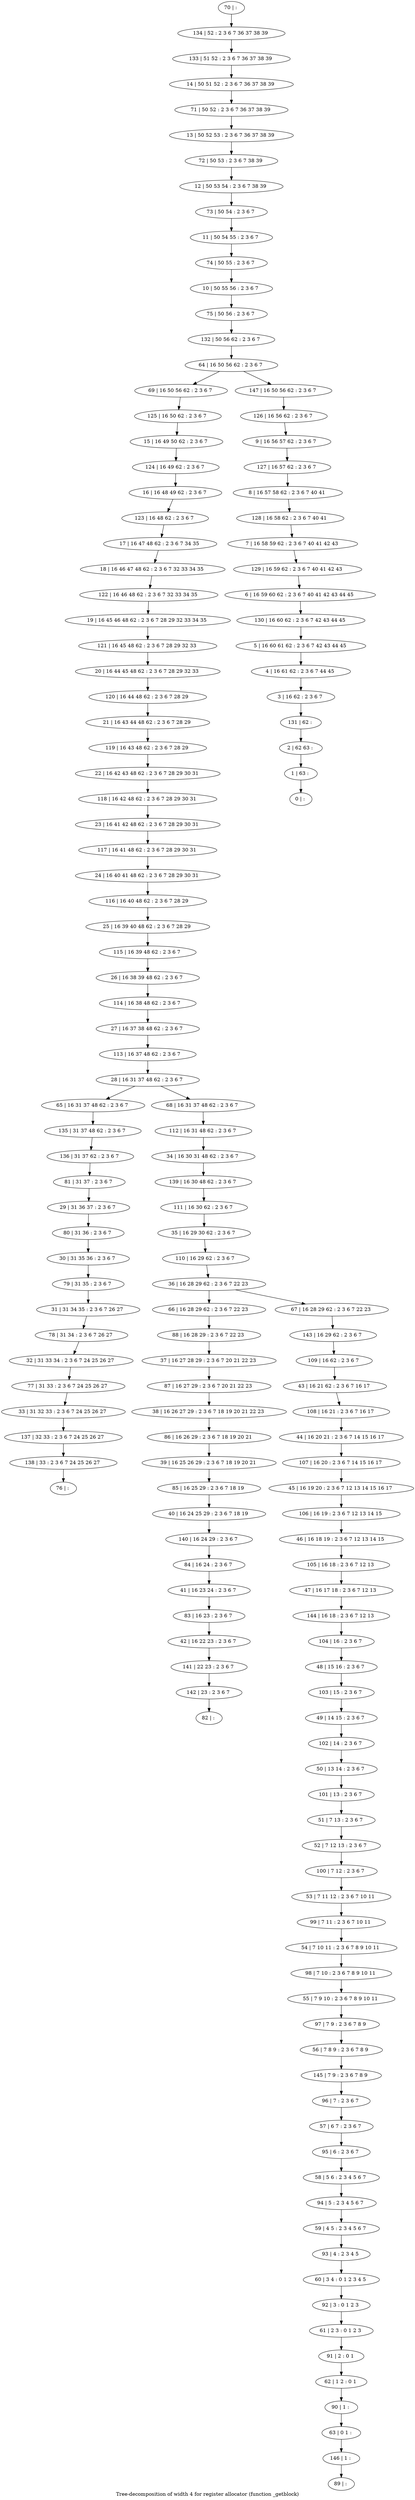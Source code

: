digraph G {
graph [label="Tree-decomposition of width 4 for register allocator (function _getblock)"]
0[label="0 | : "];
1[label="1 | 63 : "];
2[label="2 | 62 63 : "];
3[label="3 | 16 62 : 2 3 6 7 "];
4[label="4 | 16 61 62 : 2 3 6 7 44 45 "];
5[label="5 | 16 60 61 62 : 2 3 6 7 42 43 44 45 "];
6[label="6 | 16 59 60 62 : 2 3 6 7 40 41 42 43 44 45 "];
7[label="7 | 16 58 59 62 : 2 3 6 7 40 41 42 43 "];
8[label="8 | 16 57 58 62 : 2 3 6 7 40 41 "];
9[label="9 | 16 56 57 62 : 2 3 6 7 "];
10[label="10 | 50 55 56 : 2 3 6 7 "];
11[label="11 | 50 54 55 : 2 3 6 7 "];
12[label="12 | 50 53 54 : 2 3 6 7 38 39 "];
13[label="13 | 50 52 53 : 2 3 6 7 36 37 38 39 "];
14[label="14 | 50 51 52 : 2 3 6 7 36 37 38 39 "];
15[label="15 | 16 49 50 62 : 2 3 6 7 "];
16[label="16 | 16 48 49 62 : 2 3 6 7 "];
17[label="17 | 16 47 48 62 : 2 3 6 7 34 35 "];
18[label="18 | 16 46 47 48 62 : 2 3 6 7 32 33 34 35 "];
19[label="19 | 16 45 46 48 62 : 2 3 6 7 28 29 32 33 34 35 "];
20[label="20 | 16 44 45 48 62 : 2 3 6 7 28 29 32 33 "];
21[label="21 | 16 43 44 48 62 : 2 3 6 7 28 29 "];
22[label="22 | 16 42 43 48 62 : 2 3 6 7 28 29 30 31 "];
23[label="23 | 16 41 42 48 62 : 2 3 6 7 28 29 30 31 "];
24[label="24 | 16 40 41 48 62 : 2 3 6 7 28 29 30 31 "];
25[label="25 | 16 39 40 48 62 : 2 3 6 7 28 29 "];
26[label="26 | 16 38 39 48 62 : 2 3 6 7 "];
27[label="27 | 16 37 38 48 62 : 2 3 6 7 "];
28[label="28 | 16 31 37 48 62 : 2 3 6 7 "];
29[label="29 | 31 36 37 : 2 3 6 7 "];
30[label="30 | 31 35 36 : 2 3 6 7 "];
31[label="31 | 31 34 35 : 2 3 6 7 26 27 "];
32[label="32 | 31 33 34 : 2 3 6 7 24 25 26 27 "];
33[label="33 | 31 32 33 : 2 3 6 7 24 25 26 27 "];
34[label="34 | 16 30 31 48 62 : 2 3 6 7 "];
35[label="35 | 16 29 30 62 : 2 3 6 7 "];
36[label="36 | 16 28 29 62 : 2 3 6 7 22 23 "];
37[label="37 | 16 27 28 29 : 2 3 6 7 20 21 22 23 "];
38[label="38 | 16 26 27 29 : 2 3 6 7 18 19 20 21 22 23 "];
39[label="39 | 16 25 26 29 : 2 3 6 7 18 19 20 21 "];
40[label="40 | 16 24 25 29 : 2 3 6 7 18 19 "];
41[label="41 | 16 23 24 : 2 3 6 7 "];
42[label="42 | 16 22 23 : 2 3 6 7 "];
43[label="43 | 16 21 62 : 2 3 6 7 16 17 "];
44[label="44 | 16 20 21 : 2 3 6 7 14 15 16 17 "];
45[label="45 | 16 19 20 : 2 3 6 7 12 13 14 15 16 17 "];
46[label="46 | 16 18 19 : 2 3 6 7 12 13 14 15 "];
47[label="47 | 16 17 18 : 2 3 6 7 12 13 "];
48[label="48 | 15 16 : 2 3 6 7 "];
49[label="49 | 14 15 : 2 3 6 7 "];
50[label="50 | 13 14 : 2 3 6 7 "];
51[label="51 | 7 13 : 2 3 6 7 "];
52[label="52 | 7 12 13 : 2 3 6 7 "];
53[label="53 | 7 11 12 : 2 3 6 7 10 11 "];
54[label="54 | 7 10 11 : 2 3 6 7 8 9 10 11 "];
55[label="55 | 7 9 10 : 2 3 6 7 8 9 10 11 "];
56[label="56 | 7 8 9 : 2 3 6 7 8 9 "];
57[label="57 | 6 7 : 2 3 6 7 "];
58[label="58 | 5 6 : 2 3 4 5 6 7 "];
59[label="59 | 4 5 : 2 3 4 5 6 7 "];
60[label="60 | 3 4 : 0 1 2 3 4 5 "];
61[label="61 | 2 3 : 0 1 2 3 "];
62[label="62 | 1 2 : 0 1 "];
63[label="63 | 0 1 : "];
64[label="64 | 16 50 56 62 : 2 3 6 7 "];
65[label="65 | 16 31 37 48 62 : 2 3 6 7 "];
66[label="66 | 16 28 29 62 : 2 3 6 7 22 23 "];
67[label="67 | 16 28 29 62 : 2 3 6 7 22 23 "];
68[label="68 | 16 31 37 48 62 : 2 3 6 7 "];
69[label="69 | 16 50 56 62 : 2 3 6 7 "];
70[label="70 | : "];
71[label="71 | 50 52 : 2 3 6 7 36 37 38 39 "];
72[label="72 | 50 53 : 2 3 6 7 38 39 "];
73[label="73 | 50 54 : 2 3 6 7 "];
74[label="74 | 50 55 : 2 3 6 7 "];
75[label="75 | 50 56 : 2 3 6 7 "];
76[label="76 | : "];
77[label="77 | 31 33 : 2 3 6 7 24 25 26 27 "];
78[label="78 | 31 34 : 2 3 6 7 26 27 "];
79[label="79 | 31 35 : 2 3 6 7 "];
80[label="80 | 31 36 : 2 3 6 7 "];
81[label="81 | 31 37 : 2 3 6 7 "];
82[label="82 | : "];
83[label="83 | 16 23 : 2 3 6 7 "];
84[label="84 | 16 24 : 2 3 6 7 "];
85[label="85 | 16 25 29 : 2 3 6 7 18 19 "];
86[label="86 | 16 26 29 : 2 3 6 7 18 19 20 21 "];
87[label="87 | 16 27 29 : 2 3 6 7 20 21 22 23 "];
88[label="88 | 16 28 29 : 2 3 6 7 22 23 "];
89[label="89 | : "];
90[label="90 | 1 : "];
91[label="91 | 2 : 0 1 "];
92[label="92 | 3 : 0 1 2 3 "];
93[label="93 | 4 : 2 3 4 5 "];
94[label="94 | 5 : 2 3 4 5 6 7 "];
95[label="95 | 6 : 2 3 6 7 "];
96[label="96 | 7 : 2 3 6 7 "];
97[label="97 | 7 9 : 2 3 6 7 8 9 "];
98[label="98 | 7 10 : 2 3 6 7 8 9 10 11 "];
99[label="99 | 7 11 : 2 3 6 7 10 11 "];
100[label="100 | 7 12 : 2 3 6 7 "];
101[label="101 | 13 : 2 3 6 7 "];
102[label="102 | 14 : 2 3 6 7 "];
103[label="103 | 15 : 2 3 6 7 "];
104[label="104 | 16 : 2 3 6 7 "];
105[label="105 | 16 18 : 2 3 6 7 12 13 "];
106[label="106 | 16 19 : 2 3 6 7 12 13 14 15 "];
107[label="107 | 16 20 : 2 3 6 7 14 15 16 17 "];
108[label="108 | 16 21 : 2 3 6 7 16 17 "];
109[label="109 | 16 62 : 2 3 6 7 "];
110[label="110 | 16 29 62 : 2 3 6 7 "];
111[label="111 | 16 30 62 : 2 3 6 7 "];
112[label="112 | 16 31 48 62 : 2 3 6 7 "];
113[label="113 | 16 37 48 62 : 2 3 6 7 "];
114[label="114 | 16 38 48 62 : 2 3 6 7 "];
115[label="115 | 16 39 48 62 : 2 3 6 7 "];
116[label="116 | 16 40 48 62 : 2 3 6 7 28 29 "];
117[label="117 | 16 41 48 62 : 2 3 6 7 28 29 30 31 "];
118[label="118 | 16 42 48 62 : 2 3 6 7 28 29 30 31 "];
119[label="119 | 16 43 48 62 : 2 3 6 7 28 29 "];
120[label="120 | 16 44 48 62 : 2 3 6 7 28 29 "];
121[label="121 | 16 45 48 62 : 2 3 6 7 28 29 32 33 "];
122[label="122 | 16 46 48 62 : 2 3 6 7 32 33 34 35 "];
123[label="123 | 16 48 62 : 2 3 6 7 "];
124[label="124 | 16 49 62 : 2 3 6 7 "];
125[label="125 | 16 50 62 : 2 3 6 7 "];
126[label="126 | 16 56 62 : 2 3 6 7 "];
127[label="127 | 16 57 62 : 2 3 6 7 "];
128[label="128 | 16 58 62 : 2 3 6 7 40 41 "];
129[label="129 | 16 59 62 : 2 3 6 7 40 41 42 43 "];
130[label="130 | 16 60 62 : 2 3 6 7 42 43 44 45 "];
131[label="131 | 62 : "];
132[label="132 | 50 56 62 : 2 3 6 7 "];
133[label="133 | 51 52 : 2 3 6 7 36 37 38 39 "];
134[label="134 | 52 : 2 3 6 7 36 37 38 39 "];
135[label="135 | 31 37 48 62 : 2 3 6 7 "];
136[label="136 | 31 37 62 : 2 3 6 7 "];
137[label="137 | 32 33 : 2 3 6 7 24 25 26 27 "];
138[label="138 | 33 : 2 3 6 7 24 25 26 27 "];
139[label="139 | 16 30 48 62 : 2 3 6 7 "];
140[label="140 | 16 24 29 : 2 3 6 7 "];
141[label="141 | 22 23 : 2 3 6 7 "];
142[label="142 | 23 : 2 3 6 7 "];
143[label="143 | 16 29 62 : 2 3 6 7 "];
144[label="144 | 16 18 : 2 3 6 7 12 13 "];
145[label="145 | 7 9 : 2 3 6 7 8 9 "];
146[label="146 | 1 : "];
147[label="147 | 16 50 56 62 : 2 3 6 7 "];
17->18 ;
51->52 ;
28->65 ;
36->66 ;
36->67 ;
28->68 ;
77->33 ;
32->77 ;
78->32 ;
31->78 ;
79->31 ;
30->79 ;
80->30 ;
29->80 ;
81->29 ;
83->42 ;
41->83 ;
84->41 ;
85->40 ;
39->85 ;
86->39 ;
38->86 ;
87->38 ;
37->87 ;
88->37 ;
66->88 ;
90->63 ;
62->90 ;
91->62 ;
61->91 ;
92->61 ;
60->92 ;
93->60 ;
59->93 ;
94->59 ;
58->94 ;
95->58 ;
57->95 ;
96->57 ;
97->56 ;
55->97 ;
98->55 ;
54->98 ;
99->54 ;
53->99 ;
100->53 ;
52->100 ;
101->51 ;
50->101 ;
102->50 ;
49->102 ;
103->49 ;
48->103 ;
104->48 ;
105->47 ;
46->105 ;
106->46 ;
45->106 ;
107->45 ;
44->107 ;
108->44 ;
43->108 ;
109->43 ;
110->36 ;
35->110 ;
111->35 ;
112->34 ;
68->112 ;
113->28 ;
27->113 ;
114->27 ;
26->114 ;
115->26 ;
25->115 ;
116->25 ;
24->116 ;
117->24 ;
23->117 ;
118->23 ;
22->118 ;
119->22 ;
21->119 ;
120->21 ;
20->120 ;
121->20 ;
19->121 ;
122->19 ;
18->122 ;
123->17 ;
16->123 ;
124->16 ;
15->124 ;
125->15 ;
69->125 ;
65->135 ;
136->81 ;
135->136 ;
33->137 ;
138->76 ;
137->138 ;
139->111 ;
34->139 ;
140->84 ;
40->140 ;
42->141 ;
142->82 ;
141->142 ;
143->109 ;
67->143 ;
144->104 ;
47->144 ;
145->96 ;
56->145 ;
146->89 ;
63->146 ;
70->134 ;
134->133 ;
133->14 ;
14->71 ;
71->13 ;
13->72 ;
72->12 ;
12->73 ;
73->11 ;
11->74 ;
74->10 ;
10->75 ;
75->132 ;
132->64 ;
126->9 ;
9->127 ;
127->8 ;
8->128 ;
128->7 ;
7->129 ;
129->6 ;
6->130 ;
130->5 ;
5->4 ;
4->3 ;
3->131 ;
131->2 ;
2->1 ;
1->0 ;
147->126 ;
64->69 ;
64->147 ;
}
